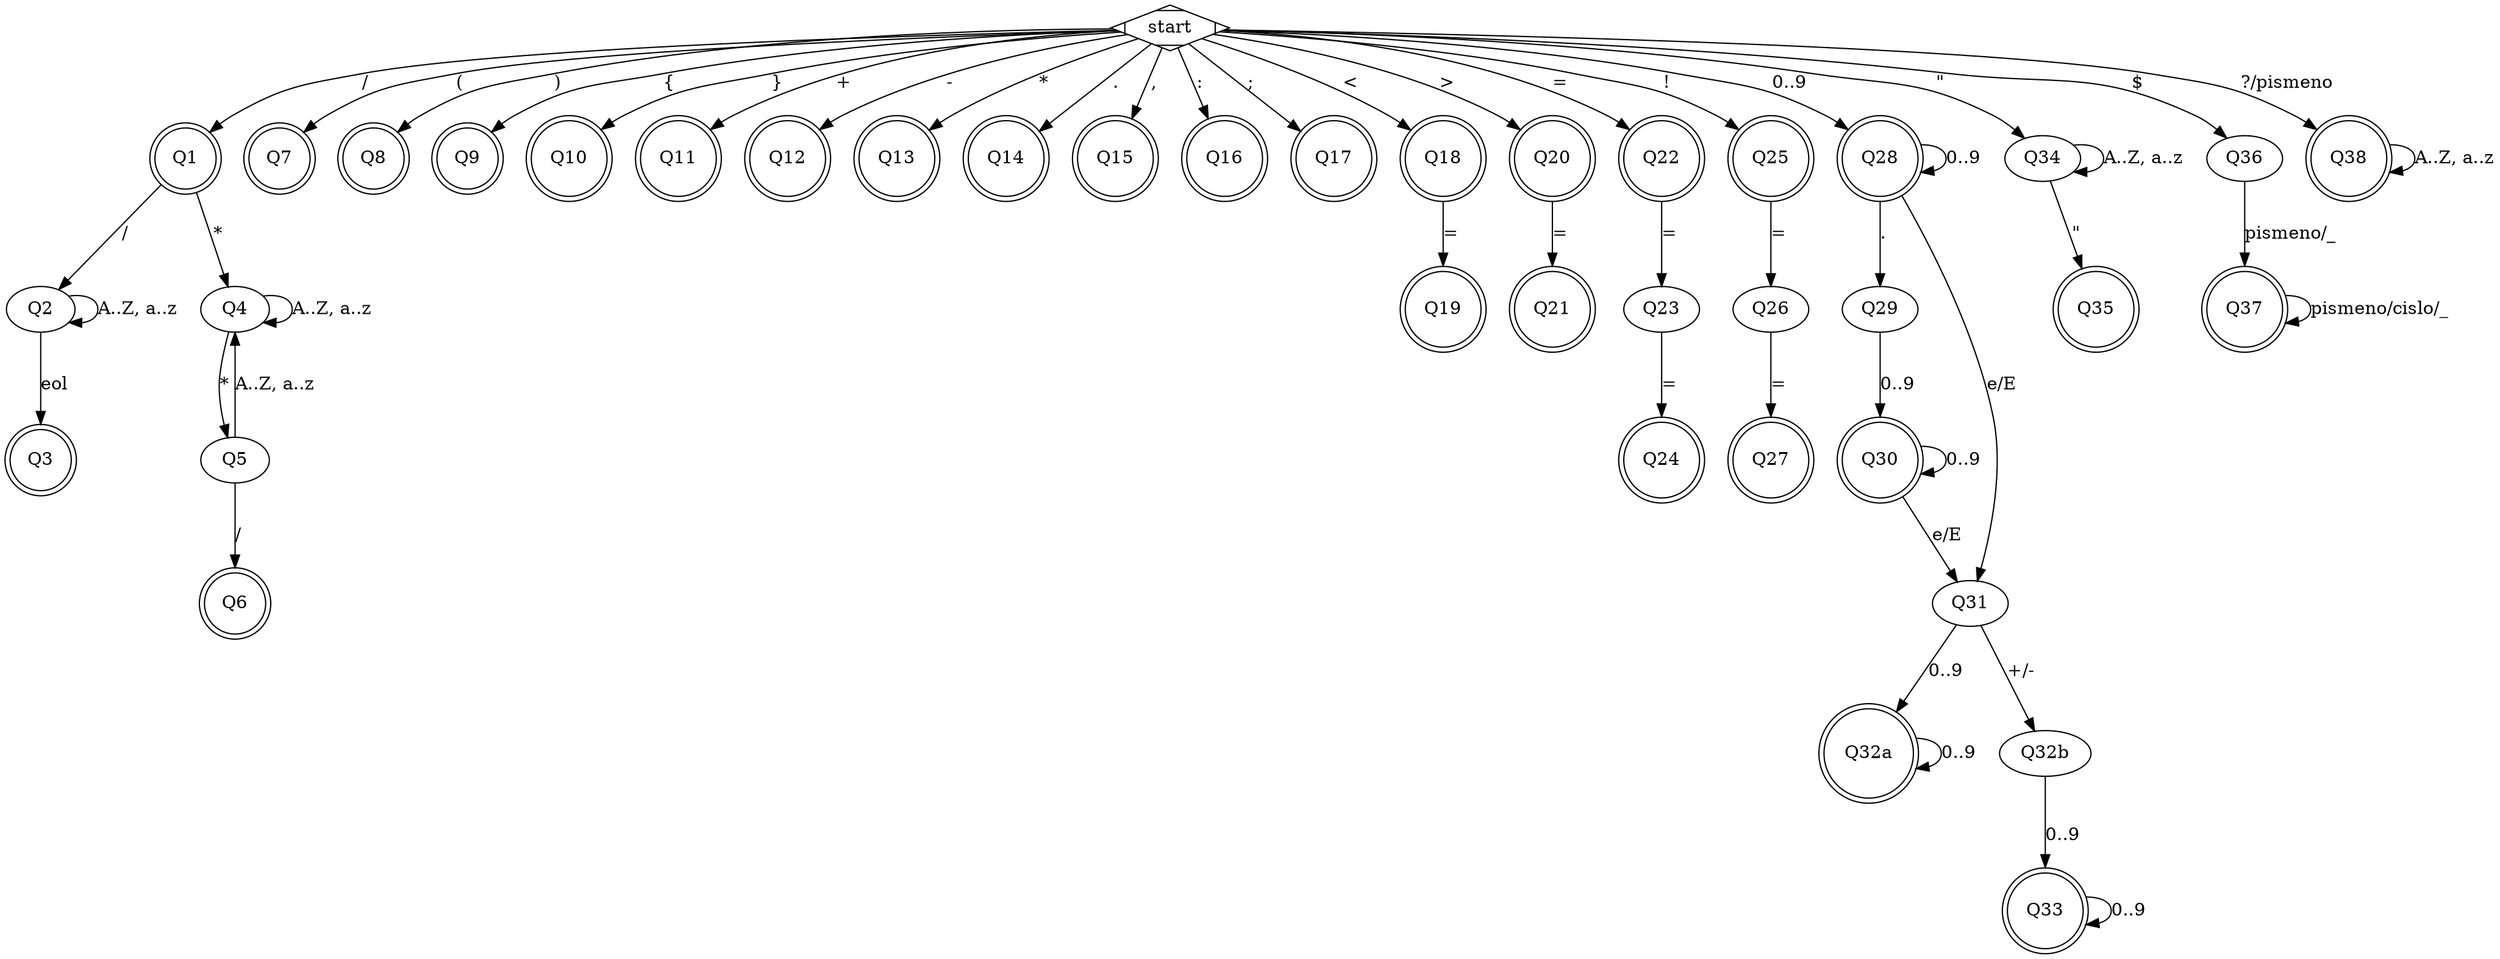 digraph G { //A..Z znaky fix me
  splines=true
  overlap=""

  Q1 [shape=doublecircle]; // operator /
  
  Q2
  Q3 [shape=doublecircle]; //comment
  
  Q4
  Q5
  Q6 [shape=doublecircle];//multiline comment
  
  Q7 [shape=doublecircle] 
  Q8 [shape=doublecircle]
  Q9 [shape=doublecircle]
  Q10 [shape=doublecircle]
  Q11 [shape=doublecircle]
  Q12 [shape=doublecircle]
  Q13 [shape=doublecircle]
  Q14 [shape=doublecircle]
  Q15 [shape=doublecircle]
  Q16 [shape=doublecircle]
  Q17 [shape=doublecircle]
  Q18 [shape=doublecircle]
  Q19 [shape=doublecircle] //<=
  
  Q20 [shape=doublecircle]
  Q21 [shape=doublecircle] //>=
  
  Q22 [shape=doublecircle]
  Q23
  Q24 [shape=doublecircle] //===
  
  Q25 [shape=doublecircle]
  Q26
  Q27 [shape=doublecircle] //!==
  Q28 [shape=doublecircle] //integer
  Q29
  
  Q30 [shape=doublecircle] //float
  Q31  //float s e
  Q32a [shape=doublecircle]
  Q32b
  Q33 [shape=doublecircle] //float s e
  
  Q34
  Q35 [shape=doublecircle] // string
  
  Q36
  Q37 [shape=doublecircle] //identifikator promenne
  
  Q38 [shape=doublecircle] //identifikator typu
  
  
 
  start -> Q1[label="/"]
  Q1 -> Q2[label="/"]
  Q2 -> Q2[label="A..Z, a..z"]
  Q2 -> Q3[label="eol"]
  Q1 -> Q4[label="*"]
  Q4 -> Q4[label="A..Z, a..z"]
  Q4 -> Q5[label="*"]
  Q5 -> Q6[label="/"]
  Q5 -> Q4[label="A..Z, a..z"]
  
  start -> Q7[label="("]
  start -> Q8[label=")"]
  start -> Q9[label="{"]
  start -> Q10[label="}"]
  
  start -> Q11[label="+"]
  start -> Q12[label="-"]
  start -> Q13[label="*"]
  
  start -> Q14[label="."]
  start -> Q15[label=","]
  start -> Q16[label=":"]
  start -> Q17[label=";"]
  
  start -> Q18[label="<"]
  Q18 -> Q19[label="="]
  
  start -> Q20[label=">"]
  Q20 -> Q21[label="="]
  
  start -> Q22[label="="]
  Q22 -> Q23[label="="]
  Q23 -> Q24[label="="]
  
  start -> Q25[label="!"]
  Q25 -> Q26[label="="]
  Q26 -> Q27[label="="]
  
  start -> Q28[label="0..9"] //todo
  Q28 -> Q28[label="0..9"]
  Q28 -> Q29[label="."]
  Q29 -> Q30[label="0..9"] 
  Q28 -> Q31[label="e/E"]
 
  Q31 -> Q32a[label="0..9"]
  Q32a -> Q32a[label="0..9"]
  Q31 -> Q32b[label="+/-"]
  Q32b -> Q33[label="0..9"]
  Q33 -> Q33[label="0..9"]
  Q30 -> Q31[label="e/E"]
  Q30 -> Q30[label="0..9"]
  
  start -> Q34[label="\""]
  Q34 -> Q34[label="A..Z, a..z"]
  Q34 -> Q35[label="\""]
  
  start -> Q36[label="$"]
  Q36 -> Q37[label="pismeno/_"]
  Q37 -> Q37[label="pismeno/cislo/_"]
  
  start -> Q38[label="?/pismeno"]
  Q38 -> Q38[label="A..Z, a..z"]
  
  
  
  
  
  

  start [shape=Mdiamond];
  
  
}
